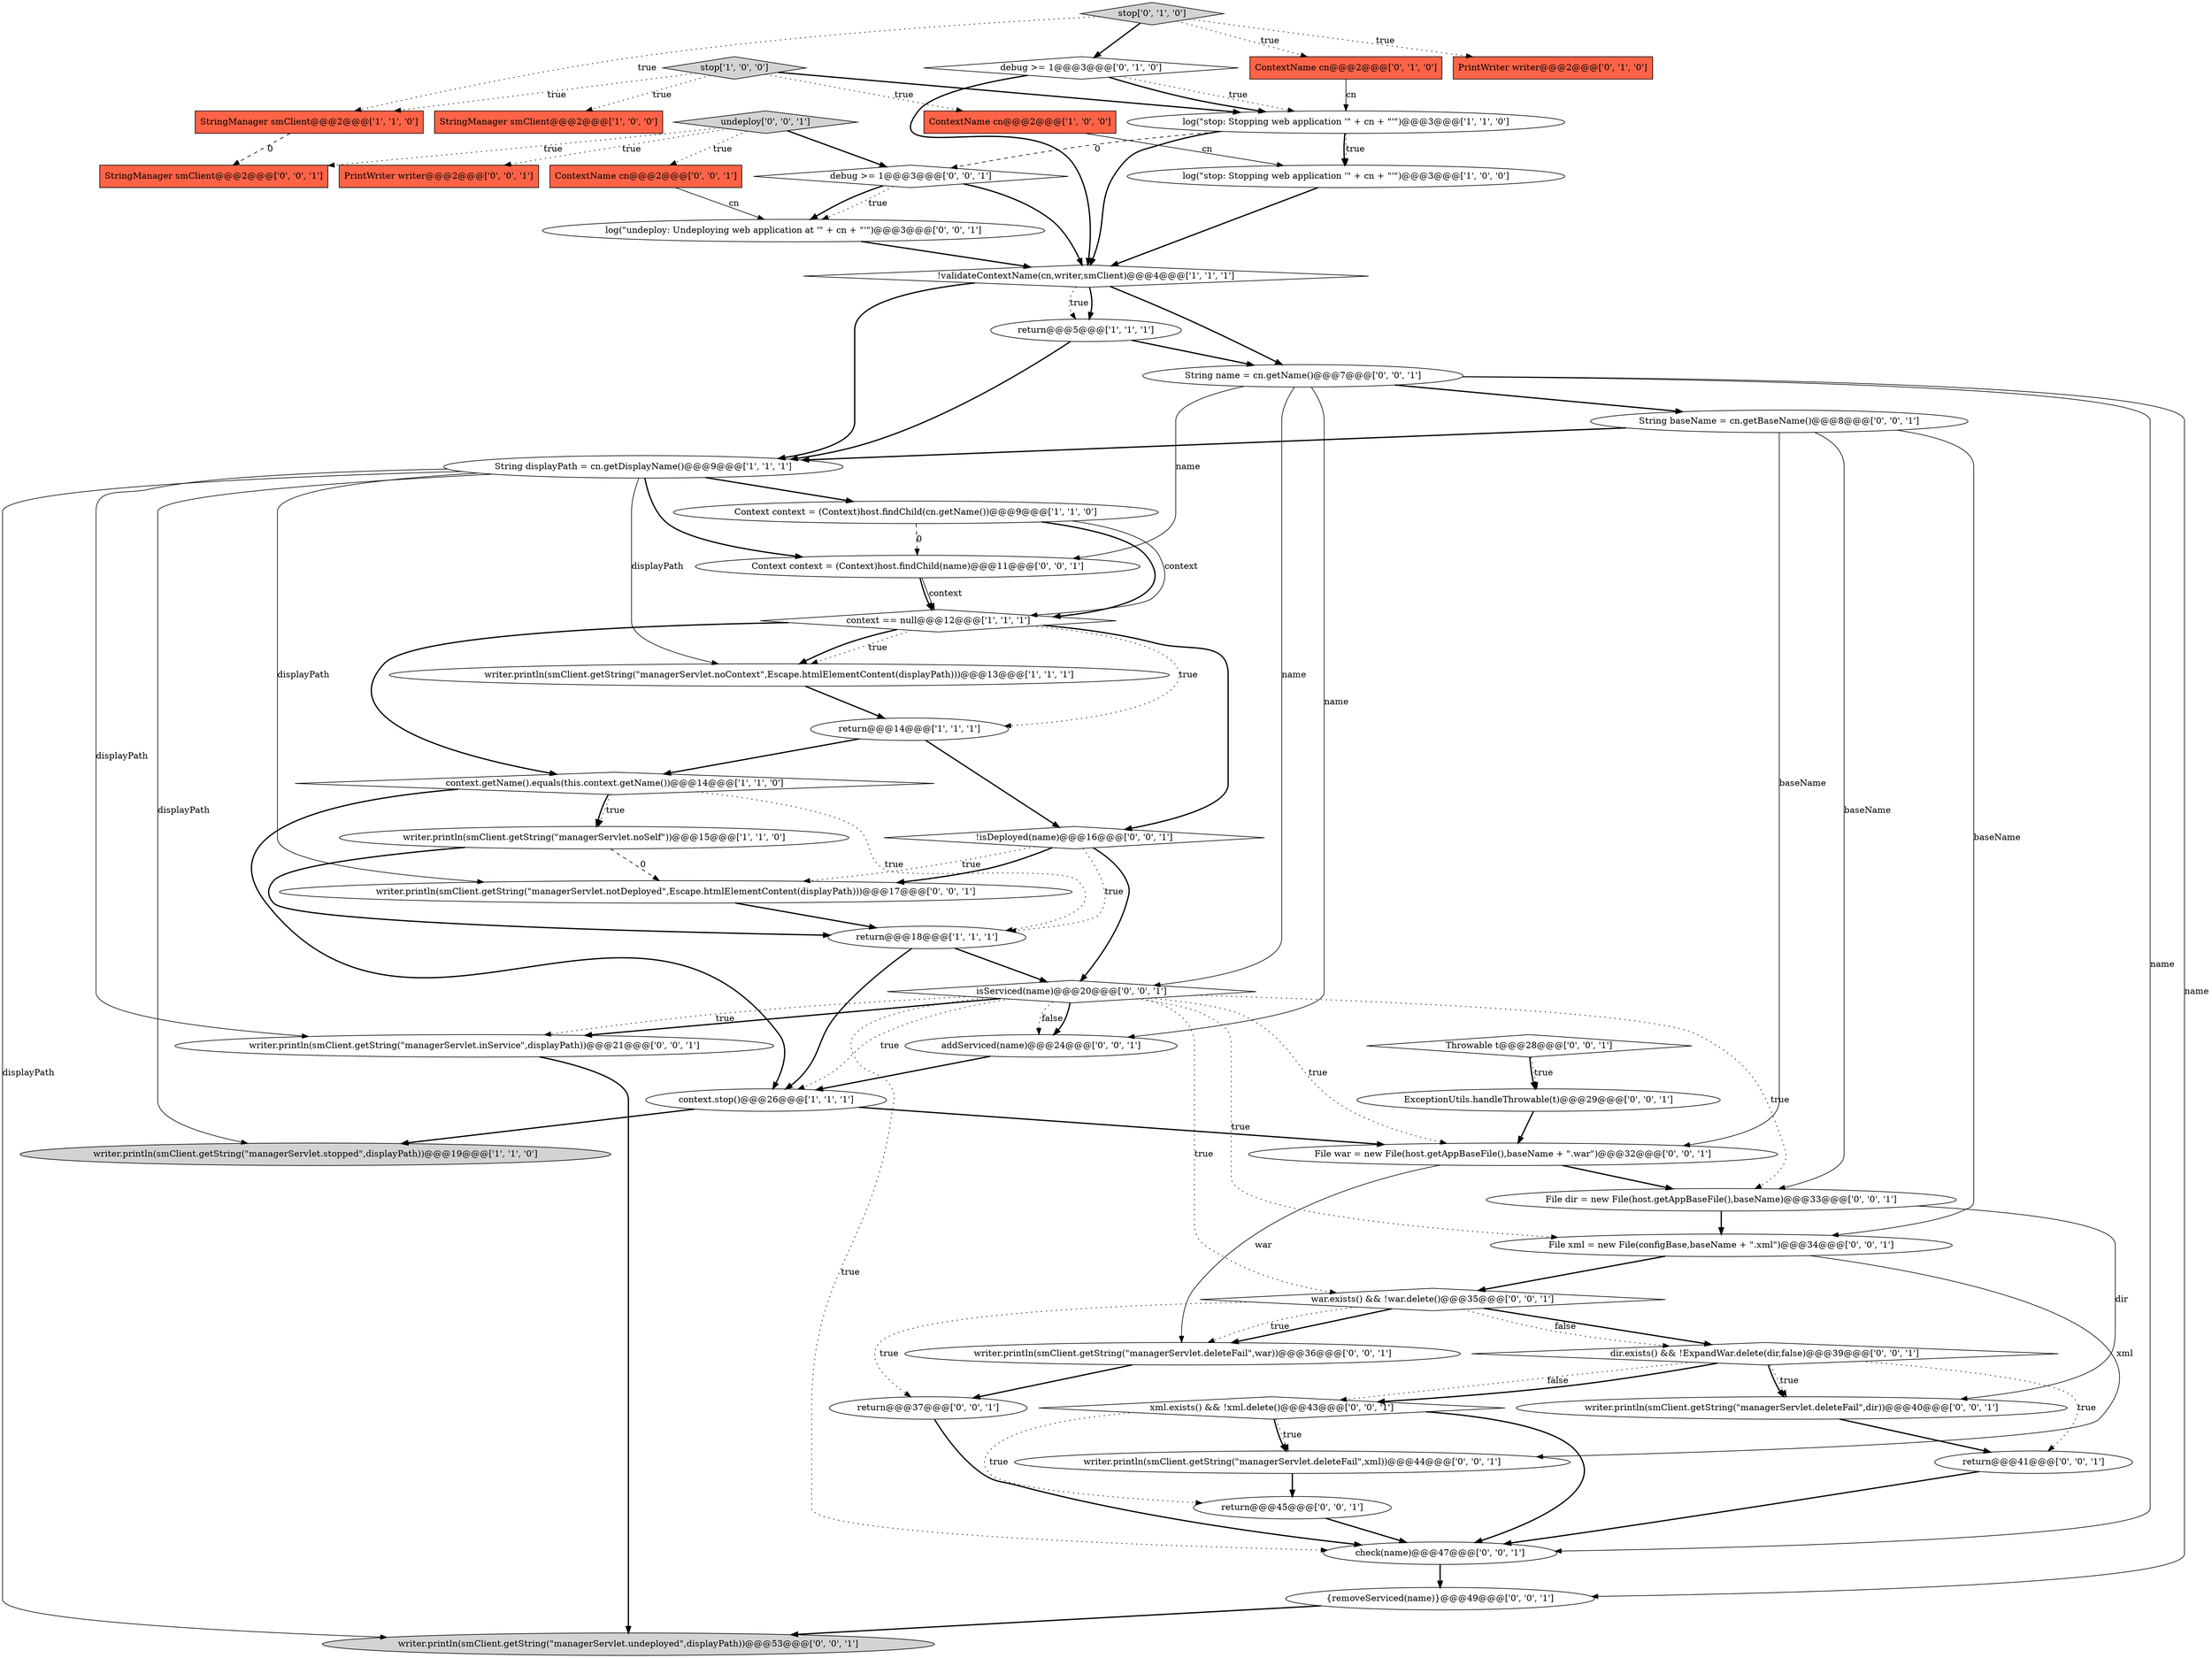 digraph {
1 [style = filled, label = "stop['1', '0', '0']", fillcolor = lightgray, shape = diamond image = "AAA0AAABBB1BBB"];
24 [style = filled, label = "ContextName cn@@@2@@@['0', '0', '1']", fillcolor = tomato, shape = box image = "AAA0AAABBB3BBB"];
34 [style = filled, label = "writer.println(smClient.getString(\"managerServlet.inService\",displayPath))@@@21@@@['0', '0', '1']", fillcolor = white, shape = ellipse image = "AAA0AAABBB3BBB"];
10 [style = filled, label = "return@@@18@@@['1', '1', '1']", fillcolor = white, shape = ellipse image = "AAA0AAABBB1BBB"];
52 [style = filled, label = "return@@@37@@@['0', '0', '1']", fillcolor = white, shape = ellipse image = "AAA0AAABBB3BBB"];
11 [style = filled, label = "StringManager smClient@@@2@@@['1', '0', '0']", fillcolor = tomato, shape = box image = "AAA0AAABBB1BBB"];
29 [style = filled, label = "writer.println(smClient.getString(\"managerServlet.notDeployed\",Escape.htmlElementContent(displayPath)))@@@17@@@['0', '0', '1']", fillcolor = white, shape = ellipse image = "AAA0AAABBB3BBB"];
17 [style = filled, label = "return@@@14@@@['1', '1', '1']", fillcolor = white, shape = ellipse image = "AAA0AAABBB1BBB"];
35 [style = filled, label = "String baseName = cn.getBaseName()@@@8@@@['0', '0', '1']", fillcolor = white, shape = ellipse image = "AAA0AAABBB3BBB"];
40 [style = filled, label = "isServiced(name)@@@20@@@['0', '0', '1']", fillcolor = white, shape = diamond image = "AAA0AAABBB3BBB"];
32 [style = filled, label = "!isDeployed(name)@@@16@@@['0', '0', '1']", fillcolor = white, shape = diamond image = "AAA0AAABBB3BBB"];
15 [style = filled, label = "log(\"stop: Stopping web application '\" + cn + \"'\")@@@3@@@['1', '1', '0']", fillcolor = white, shape = ellipse image = "AAA0AAABBB1BBB"];
43 [style = filled, label = "StringManager smClient@@@2@@@['0', '0', '1']", fillcolor = tomato, shape = box image = "AAA0AAABBB3BBB"];
37 [style = filled, label = "File dir = new File(host.getAppBaseFile(),baseName)@@@33@@@['0', '0', '1']", fillcolor = white, shape = ellipse image = "AAA0AAABBB3BBB"];
46 [style = filled, label = "war.exists() && !war.delete()@@@35@@@['0', '0', '1']", fillcolor = white, shape = diamond image = "AAA0AAABBB3BBB"];
0 [style = filled, label = "writer.println(smClient.getString(\"managerServlet.noSelf\"))@@@15@@@['1', '1', '0']", fillcolor = white, shape = ellipse image = "AAA0AAABBB1BBB"];
4 [style = filled, label = "String displayPath = cn.getDisplayName()@@@9@@@['1', '1', '1']", fillcolor = white, shape = ellipse image = "AAA0AAABBB1BBB"];
6 [style = filled, label = "context == null@@@12@@@['1', '1', '1']", fillcolor = white, shape = diamond image = "AAA0AAABBB1BBB"];
47 [style = filled, label = "debug >= 1@@@3@@@['0', '0', '1']", fillcolor = white, shape = diamond image = "AAA0AAABBB3BBB"];
30 [style = filled, label = "File xml = new File(configBase,baseName + \".xml\")@@@34@@@['0', '0', '1']", fillcolor = white, shape = ellipse image = "AAA0AAABBB3BBB"];
31 [style = filled, label = "writer.println(smClient.getString(\"managerServlet.deleteFail\",dir))@@@40@@@['0', '0', '1']", fillcolor = white, shape = ellipse image = "AAA0AAABBB3BBB"];
51 [style = filled, label = "Throwable t@@@28@@@['0', '0', '1']", fillcolor = white, shape = diamond image = "AAA0AAABBB3BBB"];
12 [style = filled, label = "Context context = (Context)host.findChild(cn.getName())@@@9@@@['1', '1', '0']", fillcolor = white, shape = ellipse image = "AAA0AAABBB1BBB"];
7 [style = filled, label = "context.getName().equals(this.context.getName())@@@14@@@['1', '1', '0']", fillcolor = white, shape = diamond image = "AAA0AAABBB1BBB"];
36 [style = filled, label = "undeploy['0', '0', '1']", fillcolor = lightgray, shape = diamond image = "AAA0AAABBB3BBB"];
18 [style = filled, label = "debug >= 1@@@3@@@['0', '1', '0']", fillcolor = white, shape = diamond image = "AAA0AAABBB2BBB"];
2 [style = filled, label = "ContextName cn@@@2@@@['1', '0', '0']", fillcolor = tomato, shape = box image = "AAA0AAABBB1BBB"];
27 [style = filled, label = "String name = cn.getName()@@@7@@@['0', '0', '1']", fillcolor = white, shape = ellipse image = "AAA0AAABBB3BBB"];
16 [style = filled, label = "return@@@5@@@['1', '1', '1']", fillcolor = white, shape = ellipse image = "AAA0AAABBB1BBB"];
28 [style = filled, label = "xml.exists() && !xml.delete()@@@43@@@['0', '0', '1']", fillcolor = white, shape = diamond image = "AAA0AAABBB3BBB"];
8 [style = filled, label = "log(\"stop: Stopping web application '\" + cn + \"'\")@@@3@@@['1', '0', '0']", fillcolor = white, shape = ellipse image = "AAA0AAABBB1BBB"];
50 [style = filled, label = "{removeServiced(name)}@@@49@@@['0', '0', '1']", fillcolor = white, shape = ellipse image = "AAA0AAABBB3BBB"];
41 [style = filled, label = "File war = new File(host.getAppBaseFile(),baseName + \".war\")@@@32@@@['0', '0', '1']", fillcolor = white, shape = ellipse image = "AAA0AAABBB3BBB"];
23 [style = filled, label = "PrintWriter writer@@@2@@@['0', '0', '1']", fillcolor = tomato, shape = box image = "AAA0AAABBB3BBB"];
25 [style = filled, label = "return@@@45@@@['0', '0', '1']", fillcolor = white, shape = ellipse image = "AAA0AAABBB3BBB"];
9 [style = filled, label = "!validateContextName(cn,writer,smClient)@@@4@@@['1', '1', '1']", fillcolor = white, shape = diamond image = "AAA0AAABBB1BBB"];
14 [style = filled, label = "StringManager smClient@@@2@@@['1', '1', '0']", fillcolor = tomato, shape = box image = "AAA0AAABBB1BBB"];
22 [style = filled, label = "ExceptionUtils.handleThrowable(t)@@@29@@@['0', '0', '1']", fillcolor = white, shape = ellipse image = "AAA0AAABBB3BBB"];
45 [style = filled, label = "writer.println(smClient.getString(\"managerServlet.undeployed\",displayPath))@@@53@@@['0', '0', '1']", fillcolor = lightgray, shape = ellipse image = "AAA0AAABBB3BBB"];
19 [style = filled, label = "ContextName cn@@@2@@@['0', '1', '0']", fillcolor = tomato, shape = box image = "AAA0AAABBB2BBB"];
38 [style = filled, label = "addServiced(name)@@@24@@@['0', '0', '1']", fillcolor = white, shape = ellipse image = "AAA0AAABBB3BBB"];
48 [style = filled, label = "Context context = (Context)host.findChild(name)@@@11@@@['0', '0', '1']", fillcolor = white, shape = ellipse image = "AAA0AAABBB3BBB"];
49 [style = filled, label = "dir.exists() && !ExpandWar.delete(dir,false)@@@39@@@['0', '0', '1']", fillcolor = white, shape = diamond image = "AAA0AAABBB3BBB"];
13 [style = filled, label = "writer.println(smClient.getString(\"managerServlet.noContext\",Escape.htmlElementContent(displayPath)))@@@13@@@['1', '1', '1']", fillcolor = white, shape = ellipse image = "AAA0AAABBB1BBB"];
33 [style = filled, label = "log(\"undeploy: Undeploying web application at '\" + cn + \"'\")@@@3@@@['0', '0', '1']", fillcolor = white, shape = ellipse image = "AAA0AAABBB3BBB"];
39 [style = filled, label = "writer.println(smClient.getString(\"managerServlet.deleteFail\",xml))@@@44@@@['0', '0', '1']", fillcolor = white, shape = ellipse image = "AAA0AAABBB3BBB"];
20 [style = filled, label = "PrintWriter writer@@@2@@@['0', '1', '0']", fillcolor = tomato, shape = box image = "AAA0AAABBB2BBB"];
44 [style = filled, label = "writer.println(smClient.getString(\"managerServlet.deleteFail\",war))@@@36@@@['0', '0', '1']", fillcolor = white, shape = ellipse image = "AAA0AAABBB3BBB"];
26 [style = filled, label = "check(name)@@@47@@@['0', '0', '1']", fillcolor = white, shape = ellipse image = "AAA0AAABBB3BBB"];
3 [style = filled, label = "context.stop()@@@26@@@['1', '1', '1']", fillcolor = white, shape = ellipse image = "AAA0AAABBB1BBB"];
5 [style = filled, label = "writer.println(smClient.getString(\"managerServlet.stopped\",displayPath))@@@19@@@['1', '1', '0']", fillcolor = lightgray, shape = ellipse image = "AAA0AAABBB1BBB"];
42 [style = filled, label = "return@@@41@@@['0', '0', '1']", fillcolor = white, shape = ellipse image = "AAA0AAABBB3BBB"];
21 [style = filled, label = "stop['0', '1', '0']", fillcolor = lightgray, shape = diamond image = "AAA0AAABBB2BBB"];
47->9 [style = bold, label=""];
27->40 [style = solid, label="name"];
28->25 [style = dotted, label="true"];
40->38 [style = dotted, label="false"];
18->15 [style = dotted, label="true"];
4->13 [style = solid, label="displayPath"];
35->37 [style = solid, label="baseName"];
40->38 [style = bold, label=""];
47->33 [style = bold, label=""];
40->37 [style = dotted, label="true"];
9->16 [style = bold, label=""];
21->18 [style = bold, label=""];
40->46 [style = dotted, label="true"];
13->17 [style = bold, label=""];
3->5 [style = bold, label=""];
27->38 [style = solid, label="name"];
15->8 [style = dotted, label="true"];
30->46 [style = bold, label=""];
48->6 [style = solid, label="context"];
50->45 [style = bold, label=""];
4->45 [style = solid, label="displayPath"];
36->24 [style = dotted, label="true"];
2->8 [style = solid, label="cn"];
40->41 [style = dotted, label="true"];
6->32 [style = bold, label=""];
4->5 [style = solid, label="displayPath"];
41->44 [style = solid, label="war"];
7->10 [style = dotted, label="true"];
21->20 [style = dotted, label="true"];
40->26 [style = dotted, label="true"];
6->13 [style = dotted, label="true"];
41->37 [style = bold, label=""];
18->15 [style = bold, label=""];
22->41 [style = bold, label=""];
40->30 [style = dotted, label="true"];
7->0 [style = bold, label=""];
40->34 [style = bold, label=""];
4->29 [style = solid, label="displayPath"];
49->31 [style = bold, label=""];
40->3 [style = dotted, label="true"];
15->9 [style = bold, label=""];
27->50 [style = solid, label="name"];
25->26 [style = bold, label=""];
18->9 [style = bold, label=""];
39->25 [style = bold, label=""];
6->7 [style = bold, label=""];
12->48 [style = dashed, label="0"];
49->28 [style = dotted, label="false"];
52->26 [style = bold, label=""];
46->44 [style = bold, label=""];
40->34 [style = dotted, label="true"];
16->27 [style = bold, label=""];
37->30 [style = bold, label=""];
28->39 [style = bold, label=""];
49->28 [style = bold, label=""];
28->26 [style = bold, label=""];
7->0 [style = dotted, label="true"];
48->6 [style = bold, label=""];
38->3 [style = bold, label=""];
27->35 [style = bold, label=""];
49->42 [style = dotted, label="true"];
30->39 [style = solid, label="xml"];
27->48 [style = solid, label="name"];
9->27 [style = bold, label=""];
31->42 [style = bold, label=""];
47->33 [style = dotted, label="true"];
6->13 [style = bold, label=""];
32->40 [style = bold, label=""];
3->41 [style = bold, label=""];
0->29 [style = dashed, label="0"];
10->40 [style = bold, label=""];
4->12 [style = bold, label=""];
29->10 [style = bold, label=""];
32->29 [style = dotted, label="true"];
9->16 [style = dotted, label="true"];
16->4 [style = bold, label=""];
24->33 [style = solid, label="cn"];
32->10 [style = dotted, label="true"];
4->48 [style = bold, label=""];
36->23 [style = dotted, label="true"];
35->41 [style = solid, label="baseName"];
4->34 [style = solid, label="displayPath"];
37->31 [style = solid, label="dir"];
15->8 [style = bold, label=""];
46->52 [style = dotted, label="true"];
42->26 [style = bold, label=""];
36->47 [style = bold, label=""];
1->15 [style = bold, label=""];
9->4 [style = bold, label=""];
1->11 [style = dotted, label="true"];
34->45 [style = bold, label=""];
46->49 [style = bold, label=""];
15->47 [style = dashed, label="0"];
49->31 [style = dotted, label="true"];
10->3 [style = bold, label=""];
46->44 [style = dotted, label="true"];
27->26 [style = solid, label="name"];
1->14 [style = dotted, label="true"];
17->32 [style = bold, label=""];
35->30 [style = solid, label="baseName"];
33->9 [style = bold, label=""];
12->6 [style = bold, label=""];
6->17 [style = dotted, label="true"];
35->4 [style = bold, label=""];
7->3 [style = bold, label=""];
32->29 [style = bold, label=""];
17->7 [style = bold, label=""];
14->43 [style = dashed, label="0"];
0->10 [style = bold, label=""];
19->15 [style = solid, label="cn"];
36->43 [style = dotted, label="true"];
26->50 [style = bold, label=""];
51->22 [style = bold, label=""];
21->19 [style = dotted, label="true"];
44->52 [style = bold, label=""];
21->14 [style = dotted, label="true"];
8->9 [style = bold, label=""];
51->22 [style = dotted, label="true"];
12->6 [style = solid, label="context"];
1->2 [style = dotted, label="true"];
46->49 [style = dotted, label="false"];
28->39 [style = dotted, label="true"];
}
